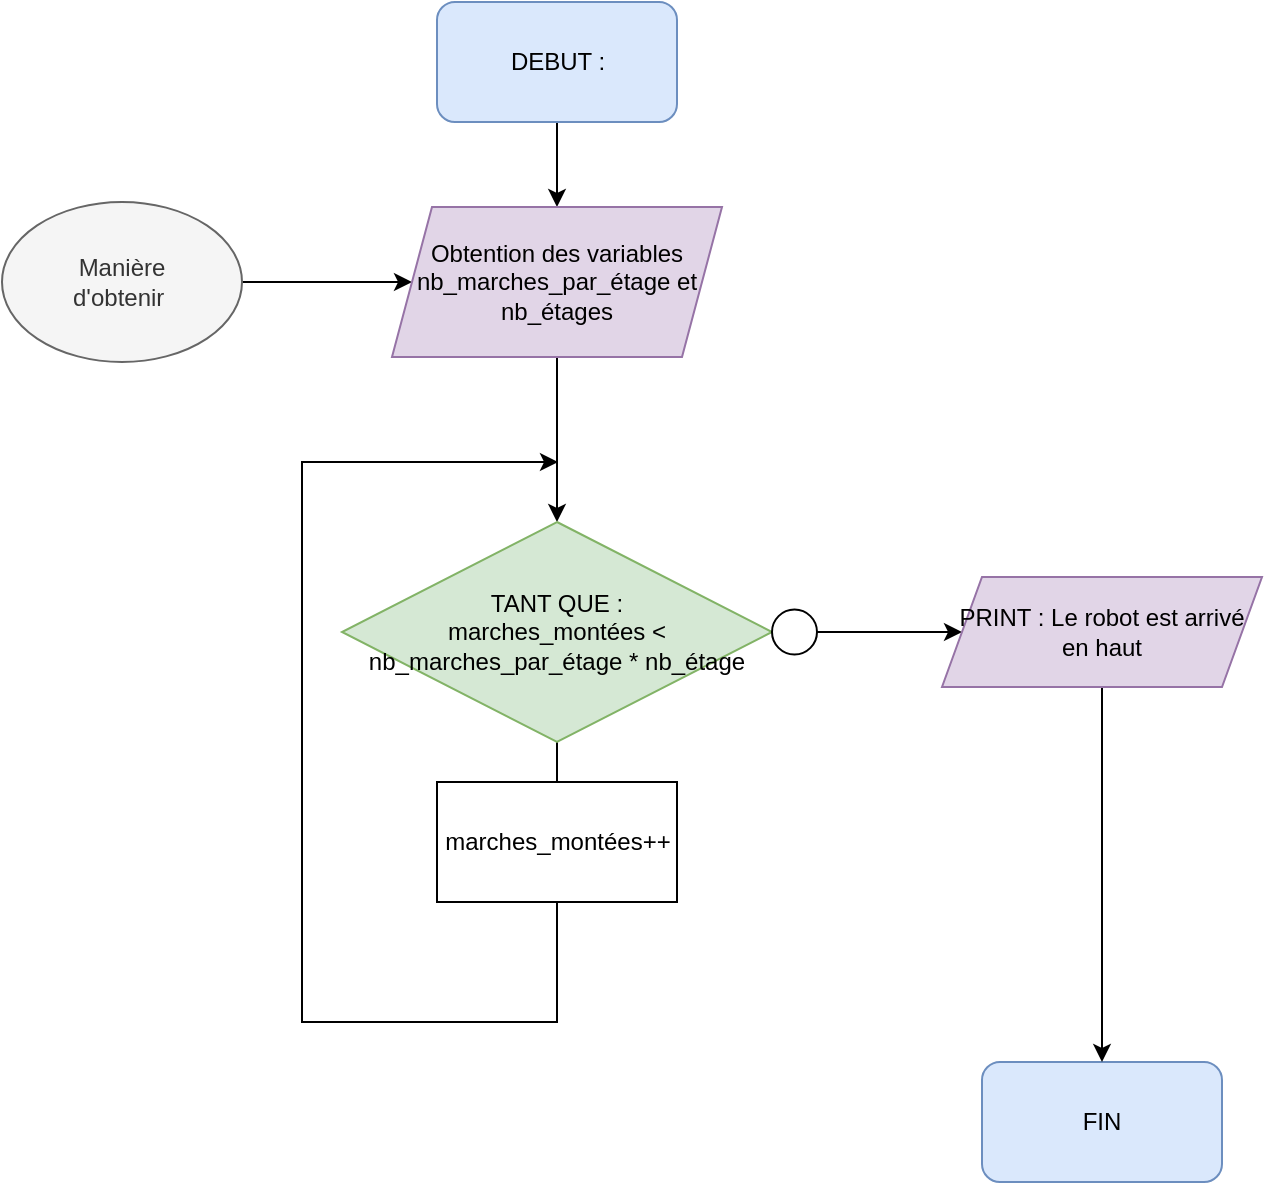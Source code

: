 <mxfile version="13.9.9" type="device"><diagram id="FdwSFXiChmGonRtNuwQc" name="Page-1"><mxGraphModel dx="1038" dy="673" grid="1" gridSize="10" guides="1" tooltips="1" connect="1" arrows="1" fold="1" page="1" pageScale="1" pageWidth="850" pageHeight="1100" math="0" shadow="0"><root><mxCell id="0"/><mxCell id="1" parent="0"/><mxCell id="HtByizL2G3vnuopAq9Tn-4" style="edgeStyle=orthogonalEdgeStyle;rounded=0;orthogonalLoop=1;jettySize=auto;html=1;entryX=0.5;entryY=0;entryDx=0;entryDy=0;" parent="1" source="WCzge66IKdXfDZ5J7Kc7-1" target="HtByizL2G3vnuopAq9Tn-5" edge="1"><mxGeometry relative="1" as="geometry"><mxPoint x="400" y="170" as="targetPoint"/></mxGeometry></mxCell><mxCell id="WCzge66IKdXfDZ5J7Kc7-1" value="DEBUT :&lt;br&gt;" style="rounded=1;whiteSpace=wrap;html=1;fillColor=#dae8fc;strokeColor=#6c8ebf;" parent="1" vertex="1"><mxGeometry x="337.5" y="60" width="120" height="60" as="geometry"/></mxCell><mxCell id="WCzge66IKdXfDZ5J7Kc7-2" value="FIN" style="rounded=1;whiteSpace=wrap;html=1;fillColor=#dae8fc;strokeColor=#6c8ebf;" parent="1" vertex="1"><mxGeometry x="610" y="590" width="120" height="60" as="geometry"/></mxCell><mxCell id="HtByizL2G3vnuopAq9Tn-3" style="edgeStyle=orthogonalEdgeStyle;rounded=0;orthogonalLoop=1;jettySize=auto;html=1;exitX=1;exitY=0.5;exitDx=0;exitDy=0;entryX=0;entryY=0.5;entryDx=0;entryDy=0;" parent="1" source="HtByizL2G3vnuopAq9Tn-2" target="HtByizL2G3vnuopAq9Tn-5" edge="1"><mxGeometry relative="1" as="geometry"><mxPoint x="340" y="200" as="targetPoint"/></mxGeometry></mxCell><mxCell id="HtByizL2G3vnuopAq9Tn-2" value="Manière &lt;br&gt;d'obtenir&amp;nbsp;" style="ellipse;whiteSpace=wrap;html=1;fillColor=#f5f5f5;strokeColor=#666666;fontColor=#333333;" parent="1" vertex="1"><mxGeometry x="120" y="160" width="120" height="80" as="geometry"/></mxCell><mxCell id="HtByizL2G3vnuopAq9Tn-7" style="edgeStyle=orthogonalEdgeStyle;rounded=0;orthogonalLoop=1;jettySize=auto;html=1;exitX=0.5;exitY=1;exitDx=0;exitDy=0;entryX=0.5;entryY=0;entryDx=0;entryDy=0;" parent="1" source="HtByizL2G3vnuopAq9Tn-5" target="HtByizL2G3vnuopAq9Tn-6" edge="1"><mxGeometry relative="1" as="geometry"><Array as="points"><mxPoint x="398" y="260"/><mxPoint x="398" y="260"/></Array></mxGeometry></mxCell><mxCell id="HtByizL2G3vnuopAq9Tn-5" value="&lt;span style=&quot;color: rgb(0 , 0 , 0) ; font-family: &amp;#34;helvetica&amp;#34; ; font-size: 12px ; font-style: normal ; font-weight: 400 ; letter-spacing: normal ; text-align: center ; text-indent: 0px ; text-transform: none ; word-spacing: 0px ; display: inline ; float: none&quot;&gt;Obtention des variables nb_marches_par_étage et nb_étages&lt;br&gt;&lt;/span&gt;" style="shape=parallelogram;perimeter=parallelogramPerimeter;whiteSpace=wrap;html=1;fixedSize=1;fillColor=#e1d5e7;strokeColor=#9673a6;" parent="1" vertex="1"><mxGeometry x="315" y="162.5" width="165" height="75" as="geometry"/></mxCell><mxCell id="HtByizL2G3vnuopAq9Tn-9" style="edgeStyle=orthogonalEdgeStyle;rounded=0;orthogonalLoop=1;jettySize=auto;html=1;" parent="1" source="HtByizL2G3vnuopAq9Tn-6" edge="1"><mxGeometry relative="1" as="geometry"><mxPoint x="397.5" y="460" as="targetPoint"/></mxGeometry></mxCell><mxCell id="HtByizL2G3vnuopAq9Tn-6" value="TANT QUE :&lt;br&gt;marches_montées&amp;nbsp;&amp;lt; nb_marches_par_étage * nb_étage" style="rhombus;whiteSpace=wrap;html=1;fillColor=#d5e8d4;strokeColor=#82b366;" parent="1" vertex="1"><mxGeometry x="290" y="320" width="215" height="110" as="geometry"/></mxCell><mxCell id="IiJHLK_nRnxoMXmqb3HN-2" style="edgeStyle=orthogonalEdgeStyle;rounded=0;orthogonalLoop=1;jettySize=auto;html=1;" edge="1" parent="1" source="HtByizL2G3vnuopAq9Tn-8" target="ZufXRq6Ez3puxn-rn2Cq-4"><mxGeometry relative="1" as="geometry"/></mxCell><mxCell id="HtByizL2G3vnuopAq9Tn-8" value="" style="ellipse;whiteSpace=wrap;html=1;aspect=fixed;" parent="1" vertex="1"><mxGeometry x="505" y="363.75" width="22.5" height="22.5" as="geometry"/></mxCell><mxCell id="ZufXRq6Ez3puxn-rn2Cq-6" style="edgeStyle=orthogonalEdgeStyle;rounded=0;orthogonalLoop=1;jettySize=auto;html=1;" parent="1" source="ZufXRq6Ez3puxn-rn2Cq-1" edge="1"><mxGeometry relative="1" as="geometry"><mxPoint x="398" y="290" as="targetPoint"/><Array as="points"><mxPoint x="398" y="570"/><mxPoint x="270" y="570"/><mxPoint x="270" y="290"/></Array></mxGeometry></mxCell><mxCell id="ZufXRq6Ez3puxn-rn2Cq-1" value="marches_montées++" style="rounded=0;whiteSpace=wrap;html=1;" parent="1" vertex="1"><mxGeometry x="337.5" y="450" width="120" height="60" as="geometry"/></mxCell><mxCell id="ZufXRq6Ez3puxn-rn2Cq-5" style="edgeStyle=orthogonalEdgeStyle;rounded=0;orthogonalLoop=1;jettySize=auto;html=1;" parent="1" source="ZufXRq6Ez3puxn-rn2Cq-4" target="WCzge66IKdXfDZ5J7Kc7-2" edge="1"><mxGeometry relative="1" as="geometry"/></mxCell><mxCell id="ZufXRq6Ez3puxn-rn2Cq-4" value="PRINT : Le robot est arrivé en haut" style="shape=parallelogram;perimeter=parallelogramPerimeter;whiteSpace=wrap;html=1;fixedSize=1;fillColor=#e1d5e7;strokeColor=#9673a6;" parent="1" vertex="1"><mxGeometry x="590" y="347.5" width="160" height="55" as="geometry"/></mxCell></root></mxGraphModel></diagram></mxfile>